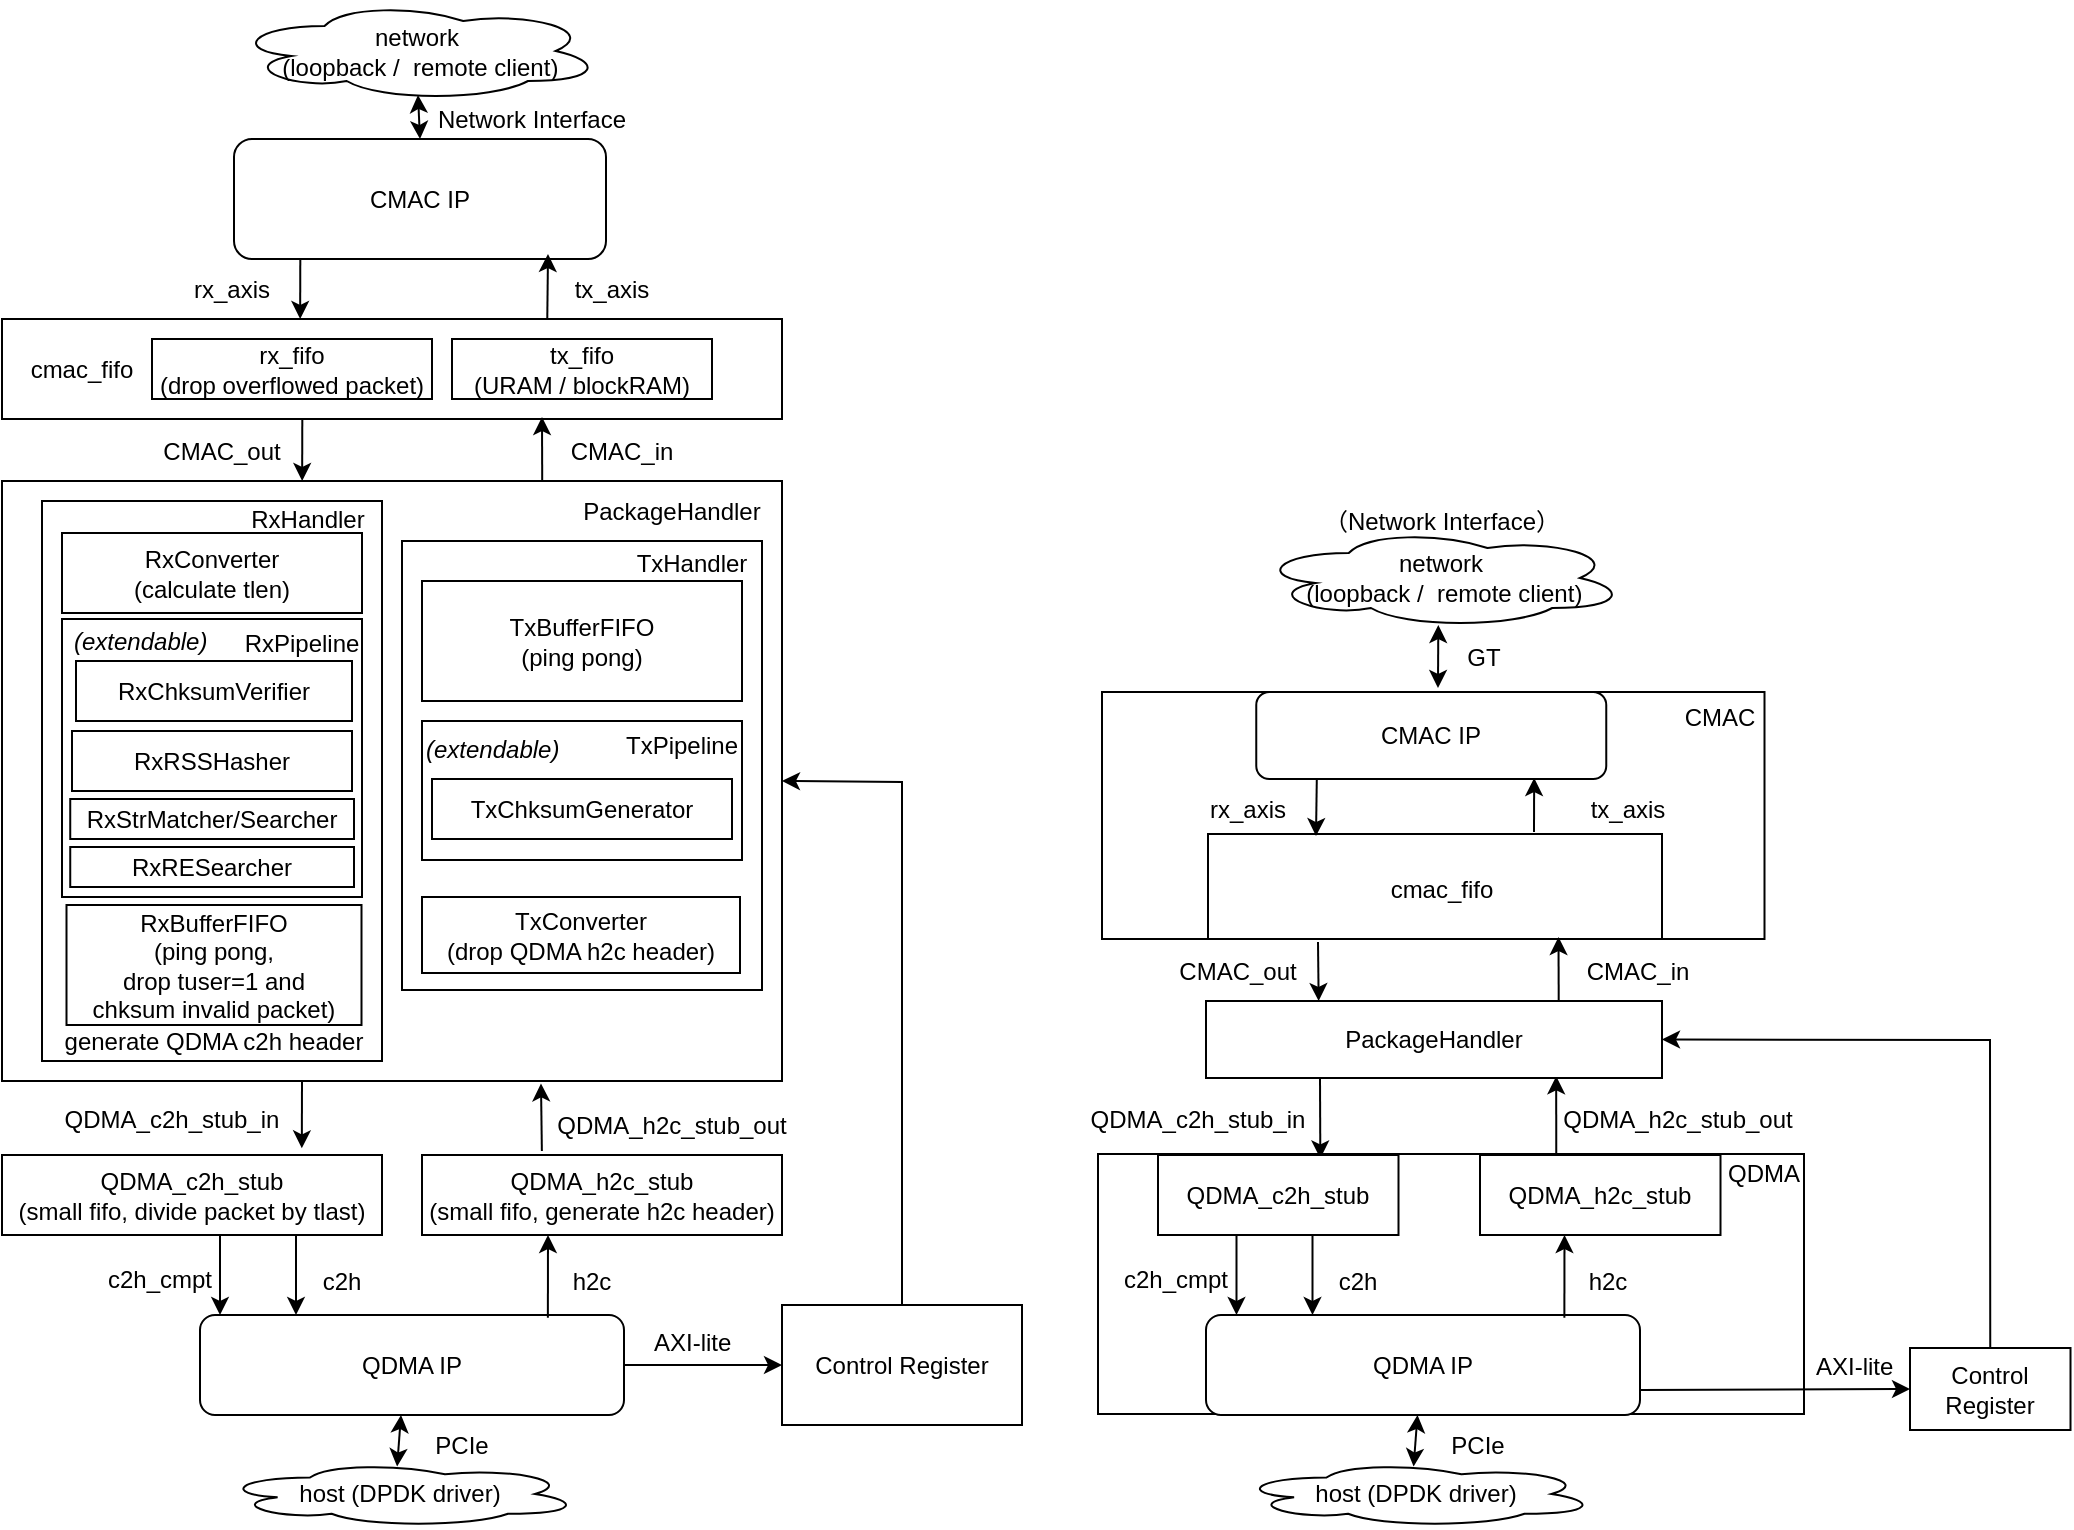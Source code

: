 <mxfile version="20.8.16" type="device"><diagram name="Page-1" id="10a91c8b-09ff-31b1-d368-03940ed4cc9e"><mxGraphModel dx="1384" dy="687" grid="0" gridSize="10" guides="1" tooltips="1" connect="1" arrows="1" fold="1" page="1" pageScale="1" pageWidth="1100" pageHeight="850" background="none" math="0" shadow="0"><root><mxCell id="0"/><mxCell id="1" parent="0"/><mxCell id="eILu4V1nnbKO1xwZE_4A-2" value="" style="rounded=0;whiteSpace=wrap;html=1;" vertex="1" parent="1"><mxGeometry x="588" y="612" width="353" height="130" as="geometry"/></mxCell><mxCell id="eILu4V1nnbKO1xwZE_4A-1" value="" style="rounded=0;whiteSpace=wrap;html=1;" vertex="1" parent="1"><mxGeometry x="590" y="381" width="331.25" height="123.5" as="geometry"/></mxCell><mxCell id="dtHkfrIz9JBEb75OTLEA-1" value="" style="rounded=0;whiteSpace=wrap;html=1;" parent="1" vertex="1"><mxGeometry x="40" y="275.5" width="390" height="300" as="geometry"/></mxCell><mxCell id="dtHkfrIz9JBEb75OTLEA-2" value="CMAC IP" style="rounded=1;whiteSpace=wrap;html=1;" parent="1" vertex="1"><mxGeometry x="156" y="104.5" width="186" height="60" as="geometry"/></mxCell><mxCell id="dtHkfrIz9JBEb75OTLEA-3" value="QDMA IP" style="rounded=1;whiteSpace=wrap;html=1;" parent="1" vertex="1"><mxGeometry x="139" y="692.5" width="212" height="50" as="geometry"/></mxCell><mxCell id="dtHkfrIz9JBEb75OTLEA-4" value="" style="endArrow=classic;html=1;rounded=0;exitX=0.699;exitY=0.04;exitDx=0;exitDy=0;exitPerimeter=0;" parent="1" source="nodOTidszILw2i9T6_AP-1" edge="1"><mxGeometry width="50" height="50" relative="1" as="geometry"><mxPoint x="313" y="274.5" as="sourcePoint"/><mxPoint x="313" y="162" as="targetPoint"/><Array as="points"/></mxGeometry></mxCell><mxCell id="dtHkfrIz9JBEb75OTLEA-7" value="" style="endArrow=classic;html=1;rounded=0;entryX=0.789;entryY=-0.083;entryDx=0;entryDy=0;entryPerimeter=0;" parent="1" target="nodOTidszILw2i9T6_AP-10" edge="1"><mxGeometry width="50" height="50" relative="1" as="geometry"><mxPoint x="190" y="575.5" as="sourcePoint"/><mxPoint x="188" y="565.5" as="targetPoint"/></mxGeometry></mxCell><mxCell id="dtHkfrIz9JBEb75OTLEA-8" value="" style="endArrow=classic;html=1;rounded=0;exitX=0.333;exitY=-0.05;exitDx=0;exitDy=0;exitPerimeter=0;entryX=0.691;entryY=1.004;entryDx=0;entryDy=0;entryPerimeter=0;" parent="1" source="nodOTidszILw2i9T6_AP-11" target="dtHkfrIz9JBEb75OTLEA-1" edge="1"><mxGeometry width="50" height="50" relative="1" as="geometry"><mxPoint x="313" y="565.5" as="sourcePoint"/><mxPoint x="313" y="525.5" as="targetPoint"/></mxGeometry></mxCell><mxCell id="dtHkfrIz9JBEb75OTLEA-9" value="CMAC_in" style="text;html=1;strokeColor=none;fillColor=none;align=center;verticalAlign=middle;whiteSpace=wrap;rounded=0;" parent="1" vertex="1"><mxGeometry x="320" y="245.5" width="60" height="30" as="geometry"/></mxCell><mxCell id="dtHkfrIz9JBEb75OTLEA-10" value="CMAC_out" style="text;html=1;strokeColor=none;fillColor=none;align=center;verticalAlign=middle;whiteSpace=wrap;rounded=0;" parent="1" vertex="1"><mxGeometry x="120" y="245.5" width="60" height="30" as="geometry"/></mxCell><mxCell id="dtHkfrIz9JBEb75OTLEA-11" value="QDMA_c2h_stub_in" style="text;html=1;strokeColor=none;fillColor=none;align=center;verticalAlign=middle;whiteSpace=wrap;rounded=0;" parent="1" vertex="1"><mxGeometry x="70" y="579.5" width="110" height="30" as="geometry"/></mxCell><mxCell id="dtHkfrIz9JBEb75OTLEA-12" value="QDMA_h2c_stub_out" style="text;html=1;strokeColor=none;fillColor=none;align=center;verticalAlign=middle;whiteSpace=wrap;rounded=0;" parent="1" vertex="1"><mxGeometry x="315" y="582.5" width="120" height="30" as="geometry"/></mxCell><mxCell id="dtHkfrIz9JBEb75OTLEA-13" value="" style="endArrow=classic;html=1;rounded=0;exitX=0.385;exitY=1;exitDx=0;exitDy=0;entryX=0.649;entryY=-0.003;entryDx=0;entryDy=0;entryPerimeter=0;exitPerimeter=0;" parent="1" source="nodOTidszILw2i9T6_AP-1" edge="1"><mxGeometry width="50" height="50" relative="1" as="geometry"><mxPoint x="190" y="226.25" as="sourcePoint"/><mxPoint x="190.08" y="275.5" as="targetPoint"/></mxGeometry></mxCell><mxCell id="dtHkfrIz9JBEb75OTLEA-14" value="PackageHandler" style="text;html=1;strokeColor=none;fillColor=none;align=center;verticalAlign=middle;whiteSpace=wrap;rounded=0;" parent="1" vertex="1"><mxGeometry x="295" y="275.5" width="160" height="30" as="geometry"/></mxCell><mxCell id="dtHkfrIz9JBEb75OTLEA-15" value="" style="rounded=0;whiteSpace=wrap;html=1;" parent="1" vertex="1"><mxGeometry x="60" y="285.5" width="170" height="280" as="geometry"/></mxCell><mxCell id="dtHkfrIz9JBEb75OTLEA-16" value="" style="rounded=0;whiteSpace=wrap;html=1;" parent="1" vertex="1"><mxGeometry x="240" y="305.5" width="180" height="224.5" as="geometry"/></mxCell><mxCell id="dtHkfrIz9JBEb75OTLEA-17" value="RxHandler" style="text;html=1;strokeColor=none;fillColor=none;align=center;verticalAlign=middle;whiteSpace=wrap;rounded=0;" parent="1" vertex="1"><mxGeometry x="163" y="279.5" width="60" height="30" as="geometry"/></mxCell><mxCell id="dtHkfrIz9JBEb75OTLEA-18" value="TxHandler" style="text;html=1;strokeColor=none;fillColor=none;align=center;verticalAlign=middle;whiteSpace=wrap;rounded=0;" parent="1" vertex="1"><mxGeometry x="355" y="301.5" width="60" height="30" as="geometry"/></mxCell><mxCell id="dtHkfrIz9JBEb75OTLEA-19" value="RxBufferFIFO&lt;br&gt;(ping pong,&lt;br&gt;drop tuser=1 and &lt;br&gt;chksum invalid packet)" style="rounded=0;whiteSpace=wrap;html=1;" parent="1" vertex="1"><mxGeometry x="72.25" y="487.5" width="147.5" height="60" as="geometry"/></mxCell><mxCell id="dtHkfrIz9JBEb75OTLEA-20" value="TxBufferFIFO&lt;br&gt;(ping pong)" style="rounded=0;whiteSpace=wrap;html=1;" parent="1" vertex="1"><mxGeometry x="250" y="325.5" width="160" height="60" as="geometry"/></mxCell><mxCell id="dtHkfrIz9JBEb75OTLEA-22" value="generate QDMA c2h header" style="text;html=1;strokeColor=none;fillColor=none;align=center;verticalAlign=middle;whiteSpace=wrap;rounded=0;" parent="1" vertex="1"><mxGeometry x="69.25" y="545.5" width="153.75" height="20" as="geometry"/></mxCell><mxCell id="nodOTidszILw2i9T6_AP-1" value="" style="rounded=0;whiteSpace=wrap;html=1;" parent="1" vertex="1"><mxGeometry x="40" y="194.5" width="390" height="50" as="geometry"/></mxCell><mxCell id="nodOTidszILw2i9T6_AP-2" value="" style="endArrow=classic;html=1;rounded=0;entryX=0.75;entryY=1;entryDx=0;entryDy=0;exitX=0.699;exitY=0.04;exitDx=0;exitDy=0;exitPerimeter=0;" parent="1" edge="1"><mxGeometry width="50" height="50" relative="1" as="geometry"><mxPoint x="310.11" y="275.5" as="sourcePoint"/><mxPoint x="310" y="243.5" as="targetPoint"/><Array as="points"/></mxGeometry></mxCell><mxCell id="nodOTidszILw2i9T6_AP-3" value="" style="endArrow=classic;html=1;rounded=0;exitX=0.385;exitY=1;exitDx=0;exitDy=0;entryX=0.649;entryY=-0.003;entryDx=0;entryDy=0;entryPerimeter=0;exitPerimeter=0;" parent="1" edge="1"><mxGeometry width="50" height="50" relative="1" as="geometry"><mxPoint x="189.15" y="164.5" as="sourcePoint"/><mxPoint x="189.08" y="194.5" as="targetPoint"/></mxGeometry></mxCell><mxCell id="nodOTidszILw2i9T6_AP-4" value="rx_axis" style="text;html=1;strokeColor=none;fillColor=none;align=center;verticalAlign=middle;whiteSpace=wrap;rounded=0;" parent="1" vertex="1"><mxGeometry x="125" y="164.5" width="60" height="30" as="geometry"/></mxCell><mxCell id="nodOTidszILw2i9T6_AP-5" value="tx_axis" style="text;html=1;strokeColor=none;fillColor=none;align=center;verticalAlign=middle;whiteSpace=wrap;rounded=0;" parent="1" vertex="1"><mxGeometry x="315" y="164.5" width="60" height="30" as="geometry"/></mxCell><mxCell id="nodOTidszILw2i9T6_AP-7" value="tx_fifo &lt;br&gt;(URAM / blockRAM)" style="rounded=0;whiteSpace=wrap;html=1;" parent="1" vertex="1"><mxGeometry x="265" y="204.5" width="130" height="30" as="geometry"/></mxCell><mxCell id="nodOTidszILw2i9T6_AP-8" value="rx_fifo&lt;br&gt;(drop overflowed packet)" style="rounded=0;whiteSpace=wrap;html=1;" parent="1" vertex="1"><mxGeometry x="115" y="204.5" width="140" height="30" as="geometry"/></mxCell><mxCell id="nodOTidszILw2i9T6_AP-9" value="cmac_fifo" style="text;html=1;strokeColor=none;fillColor=none;align=center;verticalAlign=middle;whiteSpace=wrap;rounded=0;" parent="1" vertex="1"><mxGeometry x="50" y="204.5" width="60" height="30" as="geometry"/></mxCell><mxCell id="nodOTidszILw2i9T6_AP-10" value="QDMA_c2h_stub&lt;br&gt;(small fifo, divide packet by tlast)" style="rounded=0;whiteSpace=wrap;html=1;" parent="1" vertex="1"><mxGeometry x="40" y="612.5" width="190" height="40" as="geometry"/></mxCell><mxCell id="nodOTidszILw2i9T6_AP-11" value="QDMA_h2c_stub&lt;br&gt;(small fifo, generate h2c header)" style="rounded=0;whiteSpace=wrap;html=1;" parent="1" vertex="1"><mxGeometry x="250" y="612.5" width="180" height="40" as="geometry"/></mxCell><mxCell id="nodOTidszILw2i9T6_AP-12" value="" style="endArrow=classic;html=1;rounded=0;exitX=0.581;exitY=1;exitDx=0;exitDy=0;exitPerimeter=0;" parent="1" edge="1"><mxGeometry width="50" height="50" relative="1" as="geometry"><mxPoint x="187.005" y="652.5" as="sourcePoint"/><mxPoint x="187" y="692.5" as="targetPoint"/></mxGeometry></mxCell><mxCell id="nodOTidszILw2i9T6_AP-13" value="" style="endArrow=classic;html=1;rounded=0;exitX=0.274;exitY=0.027;exitDx=0;exitDy=0;exitPerimeter=0;" parent="1" edge="1"><mxGeometry width="50" height="50" relative="1" as="geometry"><mxPoint x="312.94" y="693.85" as="sourcePoint"/><mxPoint x="313" y="652.5" as="targetPoint"/></mxGeometry></mxCell><mxCell id="nodOTidszILw2i9T6_AP-14" value="" style="endArrow=classic;html=1;rounded=0;exitX=0.581;exitY=1;exitDx=0;exitDy=0;exitPerimeter=0;" parent="1" edge="1"><mxGeometry width="50" height="50" relative="1" as="geometry"><mxPoint x="149.005" y="652.5" as="sourcePoint"/><mxPoint x="149" y="692.5" as="targetPoint"/></mxGeometry></mxCell><mxCell id="nodOTidszILw2i9T6_AP-15" value="h2c" style="text;html=1;strokeColor=none;fillColor=none;align=center;verticalAlign=middle;whiteSpace=wrap;rounded=0;" parent="1" vertex="1"><mxGeometry x="305" y="660.5" width="60" height="30" as="geometry"/></mxCell><mxCell id="nodOTidszILw2i9T6_AP-16" value="c2h" style="text;html=1;strokeColor=none;fillColor=none;align=center;verticalAlign=middle;whiteSpace=wrap;rounded=0;" parent="1" vertex="1"><mxGeometry x="180" y="660.5" width="60" height="30" as="geometry"/></mxCell><mxCell id="nodOTidszILw2i9T6_AP-17" value="c2h_cmpt" style="text;html=1;strokeColor=none;fillColor=none;align=center;verticalAlign=middle;whiteSpace=wrap;rounded=0;" parent="1" vertex="1"><mxGeometry x="89" y="659.5" width="60" height="30" as="geometry"/></mxCell><mxCell id="nodOTidszILw2i9T6_AP-18" value="" style="endArrow=classic;startArrow=classic;html=1;rounded=0;exitX=0.5;exitY=0;exitDx=0;exitDy=0;entryX=0.475;entryY=0.95;entryDx=0;entryDy=0;entryPerimeter=0;" parent="1" source="dtHkfrIz9JBEb75OTLEA-2" edge="1"><mxGeometry width="50" height="50" relative="1" as="geometry"><mxPoint x="220" y="104.5" as="sourcePoint"/><mxPoint x="248" y="82.5" as="targetPoint"/></mxGeometry></mxCell><mxCell id="nodOTidszILw2i9T6_AP-19" value="network&lt;br&gt;&amp;nbsp;(loopback /&amp;nbsp; remote client)" style="ellipse;shape=cloud;whiteSpace=wrap;html=1;" parent="1" vertex="1"><mxGeometry x="155" y="35.5" width="185" height="50" as="geometry"/></mxCell><mxCell id="nodOTidszILw2i9T6_AP-20" value="host (DPDK driver)" style="ellipse;shape=cloud;whiteSpace=wrap;html=1;" parent="1" vertex="1"><mxGeometry x="149" y="765.5" width="180" height="33" as="geometry"/></mxCell><mxCell id="nodOTidszILw2i9T6_AP-21" value="" style="endArrow=classic;startArrow=classic;html=1;rounded=0;exitX=0.492;exitY=0.083;exitDx=0;exitDy=0;exitPerimeter=0;" parent="1" source="nodOTidszILw2i9T6_AP-20" edge="1"><mxGeometry width="50" height="50" relative="1" as="geometry"><mxPoint x="240" y="762.5" as="sourcePoint"/><mxPoint x="239.5" y="742.5" as="targetPoint"/></mxGeometry></mxCell><mxCell id="Yl5fisW4BCtIjIbpK4oJ-1" value="" style="rounded=0;whiteSpace=wrap;html=1;" parent="1" vertex="1"><mxGeometry x="70" y="344.5" width="150" height="139" as="geometry"/></mxCell><mxCell id="Yl5fisW4BCtIjIbpK4oJ-4" value="RxConverter&lt;br&gt;(calculate tlen)" style="rounded=0;whiteSpace=wrap;html=1;" parent="1" vertex="1"><mxGeometry x="70" y="301.5" width="150" height="40" as="geometry"/></mxCell><mxCell id="Yl5fisW4BCtIjIbpK4oJ-6" value="" style="rounded=0;whiteSpace=wrap;html=1;" parent="1" vertex="1"><mxGeometry x="250" y="395.5" width="160" height="69.5" as="geometry"/></mxCell><mxCell id="Yl5fisW4BCtIjIbpK4oJ-7" value="RxPipeline" style="text;html=1;strokeColor=none;fillColor=none;align=center;verticalAlign=middle;whiteSpace=wrap;rounded=0;" parent="1" vertex="1"><mxGeometry x="160" y="341.5" width="60" height="30" as="geometry"/></mxCell><mxCell id="Yl5fisW4BCtIjIbpK4oJ-8" value="TxPipeline" style="text;html=1;strokeColor=none;fillColor=none;align=center;verticalAlign=middle;whiteSpace=wrap;rounded=0;" parent="1" vertex="1"><mxGeometry x="350" y="393" width="60" height="30" as="geometry"/></mxCell><mxCell id="Yl5fisW4BCtIjIbpK4oJ-9" value="TxChksumGenerator" style="rounded=0;whiteSpace=wrap;html=1;" parent="1" vertex="1"><mxGeometry x="255" y="424.5" width="150" height="30" as="geometry"/></mxCell><mxCell id="Yl5fisW4BCtIjIbpK4oJ-10" value="RxChksumVerifier" style="rounded=0;whiteSpace=wrap;html=1;" parent="1" vertex="1"><mxGeometry x="77" y="365.5" width="138" height="30" as="geometry"/></mxCell><mxCell id="e9LWyvwaafT9kk6aTbq7-3" value="RxRSSHasher" style="rounded=0;whiteSpace=wrap;html=1;" parent="1" vertex="1"><mxGeometry x="75" y="400.5" width="140" height="30" as="geometry"/></mxCell><mxCell id="e9LWyvwaafT9kk6aTbq7-4" value="RxStrMatcher/Searcher" style="rounded=0;whiteSpace=wrap;html=1;" parent="1" vertex="1"><mxGeometry x="74.12" y="434.5" width="141.88" height="20" as="geometry"/></mxCell><mxCell id="7v4iVqrt_Hp3tBjC9E_--1" value="PCIe" style="text;html=1;strokeColor=none;fillColor=none;align=center;verticalAlign=middle;whiteSpace=wrap;rounded=0;" parent="1" vertex="1"><mxGeometry x="240" y="742.5" width="60" height="30" as="geometry"/></mxCell><mxCell id="7v4iVqrt_Hp3tBjC9E_--2" value="Network Interface" style="text;html=1;strokeColor=none;fillColor=none;align=center;verticalAlign=middle;whiteSpace=wrap;rounded=0;" parent="1" vertex="1"><mxGeometry x="255" y="85.5" width="100" height="19" as="geometry"/></mxCell><mxCell id="7v4iVqrt_Hp3tBjC9E_--4" value="&lt;i&gt;(extendable)&lt;/i&gt;" style="text;whiteSpace=wrap;html=1;" parent="1" vertex="1"><mxGeometry x="74" y="341.5" width="90" height="40" as="geometry"/></mxCell><mxCell id="7v4iVqrt_Hp3tBjC9E_--5" value="&lt;i&gt;(extendable)&lt;/i&gt;" style="text;whiteSpace=wrap;html=1;" parent="1" vertex="1"><mxGeometry x="250" y="395.5" width="90" height="40" as="geometry"/></mxCell><mxCell id="7gj6JPWr_WwUFzm6i9zG-2" value="RxRESearcher" style="rounded=0;whiteSpace=wrap;html=1;" parent="1" vertex="1"><mxGeometry x="74.12" y="458.5" width="141.88" height="20" as="geometry"/></mxCell><mxCell id="UGwXfTx-VLXLDFy2t6I--2" value="CMAC IP" style="rounded=1;whiteSpace=wrap;html=1;" parent="1" vertex="1"><mxGeometry x="667.13" y="381" width="175" height="43.5" as="geometry"/></mxCell><mxCell id="UGwXfTx-VLXLDFy2t6I--3" value="QDMA IP" style="rounded=1;whiteSpace=wrap;html=1;" parent="1" vertex="1"><mxGeometry x="642" y="692.5" width="217" height="50" as="geometry"/></mxCell><mxCell id="UGwXfTx-VLXLDFy2t6I--4" value="" style="endArrow=classic;html=1;rounded=0;entryX=0.794;entryY=0.989;entryDx=0;entryDy=0;entryPerimeter=0;" parent="1" target="UGwXfTx-VLXLDFy2t6I--2" edge="1"><mxGeometry width="50" height="50" relative="1" as="geometry"><mxPoint x="806" y="451" as="sourcePoint"/><mxPoint x="508.25" y="514.5" as="targetPoint"/><Array as="points"/></mxGeometry></mxCell><mxCell id="UGwXfTx-VLXLDFy2t6I--5" value="" style="endArrow=classic;html=1;rounded=0;exitX=0.25;exitY=1;exitDx=0;exitDy=0;entryX=0.675;entryY=0.043;entryDx=0;entryDy=0;entryPerimeter=0;" parent="1" source="UGwXfTx-VLXLDFy2t6I--54" target="UGwXfTx-VLXLDFy2t6I--26" edge="1"><mxGeometry width="50" height="50" relative="1" as="geometry"><mxPoint x="698.25" y="575.5" as="sourcePoint"/><mxPoint x="698" y="610" as="targetPoint"/></mxGeometry></mxCell><mxCell id="UGwXfTx-VLXLDFy2t6I--6" value="" style="endArrow=classic;html=1;rounded=0;entryX=0.768;entryY=0.978;entryDx=0;entryDy=0;entryPerimeter=0;exitX=0.317;exitY=0.003;exitDx=0;exitDy=0;exitPerimeter=0;" parent="1" source="UGwXfTx-VLXLDFy2t6I--27" target="UGwXfTx-VLXLDFy2t6I--54" edge="1"><mxGeometry width="50" height="50" relative="1" as="geometry"><mxPoint x="819" y="612" as="sourcePoint"/><mxPoint x="817.74" y="576.7" as="targetPoint"/></mxGeometry></mxCell><mxCell id="UGwXfTx-VLXLDFy2t6I--7" value="CMAC_in" style="text;html=1;strokeColor=none;fillColor=none;align=center;verticalAlign=middle;whiteSpace=wrap;rounded=0;" parent="1" vertex="1"><mxGeometry x="828.25" y="505.5" width="60" height="30" as="geometry"/></mxCell><mxCell id="UGwXfTx-VLXLDFy2t6I--8" value="CMAC_out" style="text;html=1;strokeColor=none;fillColor=none;align=center;verticalAlign=middle;whiteSpace=wrap;rounded=0;" parent="1" vertex="1"><mxGeometry x="628.25" y="505.5" width="60" height="30" as="geometry"/></mxCell><mxCell id="UGwXfTx-VLXLDFy2t6I--9" value="QDMA_c2h_stub_in" style="text;html=1;strokeColor=none;fillColor=none;align=center;verticalAlign=middle;whiteSpace=wrap;rounded=0;" parent="1" vertex="1"><mxGeometry x="583.25" y="579.5" width="110" height="30" as="geometry"/></mxCell><mxCell id="UGwXfTx-VLXLDFy2t6I--10" value="" style="endArrow=classic;html=1;rounded=0;entryX=0.649;entryY=-0.003;entryDx=0;entryDy=0;entryPerimeter=0;" parent="1" edge="1"><mxGeometry width="50" height="50" relative="1" as="geometry"><mxPoint x="698" y="506" as="sourcePoint"/><mxPoint x="698.33" y="535.5" as="targetPoint"/></mxGeometry></mxCell><mxCell id="UGwXfTx-VLXLDFy2t6I--18" value="" style="rounded=0;whiteSpace=wrap;html=1;" parent="1" vertex="1"><mxGeometry x="643" y="452" width="227" height="52.5" as="geometry"/></mxCell><mxCell id="UGwXfTx-VLXLDFy2t6I--19" value="" style="endArrow=classic;html=1;rounded=0;entryX=0.75;entryY=1;entryDx=0;entryDy=0;exitX=0.699;exitY=0.04;exitDx=0;exitDy=0;exitPerimeter=0;" parent="1" edge="1"><mxGeometry width="50" height="50" relative="1" as="geometry"><mxPoint x="818.36" y="535.5" as="sourcePoint"/><mxPoint x="818.25" y="503.5" as="targetPoint"/><Array as="points"/></mxGeometry></mxCell><mxCell id="UGwXfTx-VLXLDFy2t6I--20" value="" style="endArrow=classic;html=1;rounded=0;exitX=0.385;exitY=1;exitDx=0;exitDy=0;exitPerimeter=0;" parent="1" edge="1"><mxGeometry width="50" height="50" relative="1" as="geometry"><mxPoint x="697.4" y="424.5" as="sourcePoint"/><mxPoint x="697" y="453" as="targetPoint"/></mxGeometry></mxCell><mxCell id="UGwXfTx-VLXLDFy2t6I--21" value="rx_axis" style="text;html=1;strokeColor=none;fillColor=none;align=center;verticalAlign=middle;whiteSpace=wrap;rounded=0;" parent="1" vertex="1"><mxGeometry x="633.25" y="424.5" width="60" height="30" as="geometry"/></mxCell><mxCell id="UGwXfTx-VLXLDFy2t6I--22" value="tx_axis" style="text;html=1;strokeColor=none;fillColor=none;align=center;verticalAlign=middle;whiteSpace=wrap;rounded=0;" parent="1" vertex="1"><mxGeometry x="823.25" y="424.5" width="60" height="30" as="geometry"/></mxCell><mxCell id="UGwXfTx-VLXLDFy2t6I--25" value="cmac_fifo" style="text;html=1;strokeColor=none;fillColor=none;align=center;verticalAlign=middle;whiteSpace=wrap;rounded=0;" parent="1" vertex="1"><mxGeometry x="730.13" y="465" width="60" height="30" as="geometry"/></mxCell><mxCell id="UGwXfTx-VLXLDFy2t6I--26" value="QDMA_c2h_stub" style="rounded=0;whiteSpace=wrap;html=1;" parent="1" vertex="1"><mxGeometry x="618" y="612.5" width="120.25" height="40" as="geometry"/></mxCell><mxCell id="UGwXfTx-VLXLDFy2t6I--27" value="QDMA_h2c_stub" style="rounded=0;whiteSpace=wrap;html=1;" parent="1" vertex="1"><mxGeometry x="779" y="612.5" width="120.25" height="40" as="geometry"/></mxCell><mxCell id="UGwXfTx-VLXLDFy2t6I--28" value="" style="endArrow=classic;html=1;rounded=0;exitX=0.581;exitY=1;exitDx=0;exitDy=0;exitPerimeter=0;" parent="1" edge="1"><mxGeometry width="50" height="50" relative="1" as="geometry"><mxPoint x="695.255" y="652.5" as="sourcePoint"/><mxPoint x="695.25" y="692.5" as="targetPoint"/></mxGeometry></mxCell><mxCell id="UGwXfTx-VLXLDFy2t6I--29" value="" style="endArrow=classic;html=1;rounded=0;exitX=0.274;exitY=0.027;exitDx=0;exitDy=0;exitPerimeter=0;" parent="1" edge="1"><mxGeometry width="50" height="50" relative="1" as="geometry"><mxPoint x="821.19" y="693.85" as="sourcePoint"/><mxPoint x="821.25" y="652.5" as="targetPoint"/></mxGeometry></mxCell><mxCell id="UGwXfTx-VLXLDFy2t6I--30" value="" style="endArrow=classic;html=1;rounded=0;exitX=0.581;exitY=1;exitDx=0;exitDy=0;exitPerimeter=0;" parent="1" edge="1"><mxGeometry width="50" height="50" relative="1" as="geometry"><mxPoint x="657.255" y="652.5" as="sourcePoint"/><mxPoint x="657.25" y="692.5" as="targetPoint"/></mxGeometry></mxCell><mxCell id="UGwXfTx-VLXLDFy2t6I--31" value="h2c" style="text;html=1;strokeColor=none;fillColor=none;align=center;verticalAlign=middle;whiteSpace=wrap;rounded=0;" parent="1" vertex="1"><mxGeometry x="813.25" y="660.5" width="60" height="30" as="geometry"/></mxCell><mxCell id="UGwXfTx-VLXLDFy2t6I--32" value="c2h" style="text;html=1;strokeColor=none;fillColor=none;align=center;verticalAlign=middle;whiteSpace=wrap;rounded=0;" parent="1" vertex="1"><mxGeometry x="688.25" y="660.5" width="60" height="30" as="geometry"/></mxCell><mxCell id="UGwXfTx-VLXLDFy2t6I--33" value="c2h_cmpt" style="text;html=1;strokeColor=none;fillColor=none;align=center;verticalAlign=middle;whiteSpace=wrap;rounded=0;" parent="1" vertex="1"><mxGeometry x="597.25" y="659.5" width="60" height="30" as="geometry"/></mxCell><mxCell id="UGwXfTx-VLXLDFy2t6I--34" value="" style="endArrow=classic;startArrow=classic;html=1;rounded=0;entryX=0.492;entryY=0.97;entryDx=0;entryDy=0;entryPerimeter=0;" parent="1" target="UGwXfTx-VLXLDFy2t6I--35" edge="1"><mxGeometry width="50" height="50" relative="1" as="geometry"><mxPoint x="758" y="379" as="sourcePoint"/><mxPoint x="756.25" y="342.5" as="targetPoint"/></mxGeometry></mxCell><mxCell id="UGwXfTx-VLXLDFy2t6I--35" value="network&lt;br&gt;&amp;nbsp;(loopback /&amp;nbsp; remote client)" style="ellipse;shape=cloud;whiteSpace=wrap;html=1;" parent="1" vertex="1"><mxGeometry x="667.13" y="299" width="185" height="50" as="geometry"/></mxCell><mxCell id="UGwXfTx-VLXLDFy2t6I--36" value="host (DPDK driver)" style="ellipse;shape=cloud;whiteSpace=wrap;html=1;" parent="1" vertex="1"><mxGeometry x="657.25" y="765.5" width="180" height="33" as="geometry"/></mxCell><mxCell id="UGwXfTx-VLXLDFy2t6I--37" value="" style="endArrow=classic;startArrow=classic;html=1;rounded=0;exitX=0.492;exitY=0.083;exitDx=0;exitDy=0;exitPerimeter=0;" parent="1" source="UGwXfTx-VLXLDFy2t6I--36" edge="1"><mxGeometry width="50" height="50" relative="1" as="geometry"><mxPoint x="748.25" y="762.5" as="sourcePoint"/><mxPoint x="747.75" y="742.5" as="targetPoint"/></mxGeometry></mxCell><mxCell id="UGwXfTx-VLXLDFy2t6I--48" value="PCIe" style="text;html=1;strokeColor=none;fillColor=none;align=center;verticalAlign=middle;whiteSpace=wrap;rounded=0;" parent="1" vertex="1"><mxGeometry x="748.25" y="742.5" width="60" height="30" as="geometry"/></mxCell><mxCell id="UGwXfTx-VLXLDFy2t6I--49" value="（Network Interface）" style="text;html=1;strokeColor=none;fillColor=none;align=center;verticalAlign=middle;whiteSpace=wrap;rounded=0;" parent="1" vertex="1"><mxGeometry x="693.25" y="286.5" width="133.75" height="19" as="geometry"/></mxCell><mxCell id="UGwXfTx-VLXLDFy2t6I--53" value="QDMA_h2c_stub_out" style="text;html=1;strokeColor=none;fillColor=none;align=center;verticalAlign=middle;whiteSpace=wrap;rounded=0;" parent="1" vertex="1"><mxGeometry x="818.25" y="579.5" width="120" height="30" as="geometry"/></mxCell><mxCell id="UGwXfTx-VLXLDFy2t6I--54" value="PackageHandler" style="rounded=0;whiteSpace=wrap;html=1;" parent="1" vertex="1"><mxGeometry x="642" y="535.5" width="228" height="38.5" as="geometry"/></mxCell><mxCell id="UGwXfTx-VLXLDFy2t6I--55" value="Control Register" style="rounded=0;whiteSpace=wrap;html=1;" parent="1" vertex="1"><mxGeometry x="430" y="687.5" width="120" height="60" as="geometry"/></mxCell><mxCell id="UGwXfTx-VLXLDFy2t6I--56" value="" style="endArrow=classic;html=1;rounded=0;exitX=1;exitY=0.5;exitDx=0;exitDy=0;entryX=0;entryY=0.5;entryDx=0;entryDy=0;" parent="1" source="dtHkfrIz9JBEb75OTLEA-3" target="UGwXfTx-VLXLDFy2t6I--55" edge="1"><mxGeometry width="50" height="50" relative="1" as="geometry"><mxPoint x="470" y="510" as="sourcePoint"/><mxPoint x="520" y="460" as="targetPoint"/></mxGeometry></mxCell><mxCell id="UGwXfTx-VLXLDFy2t6I--57" value="" style="endArrow=classic;html=1;rounded=0;exitX=0.5;exitY=0;exitDx=0;exitDy=0;entryX=1;entryY=0.5;entryDx=0;entryDy=0;" parent="1" source="UGwXfTx-VLXLDFy2t6I--55" target="dtHkfrIz9JBEb75OTLEA-1" edge="1"><mxGeometry width="50" height="50" relative="1" as="geometry"><mxPoint x="470" y="510" as="sourcePoint"/><mxPoint x="490" y="470" as="targetPoint"/><Array as="points"><mxPoint x="490" y="426"/></Array></mxGeometry></mxCell><mxCell id="UGwXfTx-VLXLDFy2t6I--58" value="AXI-lite" style="text;strokeColor=none;fillColor=none;align=left;verticalAlign=middle;spacingLeft=4;spacingRight=4;overflow=hidden;points=[[0,0.5],[1,0.5]];portConstraint=eastwest;rotatable=0;" parent="1" vertex="1"><mxGeometry x="360" y="690.5" width="80" height="30" as="geometry"/></mxCell><mxCell id="nUHqhWJ6RqIeZ0n2EBYv-6" value="Control Register" style="rounded=0;whiteSpace=wrap;html=1;" parent="1" vertex="1"><mxGeometry x="994" y="709" width="80.25" height="41" as="geometry"/></mxCell><mxCell id="nUHqhWJ6RqIeZ0n2EBYv-7" value="" style="endArrow=classic;html=1;rounded=0;entryX=0;entryY=0.5;entryDx=0;entryDy=0;exitX=1;exitY=0.75;exitDx=0;exitDy=0;" parent="1" source="UGwXfTx-VLXLDFy2t6I--3" target="nUHqhWJ6RqIeZ0n2EBYv-6" edge="1"><mxGeometry width="50" height="50" relative="1" as="geometry"><mxPoint x="860" y="730" as="sourcePoint"/><mxPoint x="1026.75" y="460" as="targetPoint"/></mxGeometry></mxCell><mxCell id="nUHqhWJ6RqIeZ0n2EBYv-8" value="" style="endArrow=classic;html=1;rounded=0;entryX=1;entryY=0.5;entryDx=0;entryDy=0;exitX=0.5;exitY=0;exitDx=0;exitDy=0;" parent="1" target="UGwXfTx-VLXLDFy2t6I--54" edge="1" source="nUHqhWJ6RqIeZ0n2EBYv-6"><mxGeometry width="50" height="50" relative="1" as="geometry"><mxPoint x="958" y="709" as="sourcePoint"/><mxPoint x="936.75" y="425.5" as="targetPoint"/><Array as="points"><mxPoint x="1034" y="555"/></Array></mxGeometry></mxCell><mxCell id="nUHqhWJ6RqIeZ0n2EBYv-9" value="AXI-lite" style="text;strokeColor=none;fillColor=none;align=left;verticalAlign=middle;spacingLeft=4;spacingRight=4;overflow=hidden;points=[[0,0.5],[1,0.5]];portConstraint=eastwest;rotatable=0;" parent="1" vertex="1"><mxGeometry x="941" y="702.5" width="80" height="30" as="geometry"/></mxCell><mxCell id="nUHqhWJ6RqIeZ0n2EBYv-11" value="TxConverter&lt;br&gt;(drop QDMA h2c header)" style="rounded=0;whiteSpace=wrap;html=1;" parent="1" vertex="1"><mxGeometry x="250" y="483.5" width="159" height="38" as="geometry"/></mxCell><mxCell id="gpLThLcCq2bBVAY3llqx-1" value="GT" style="text;html=1;strokeColor=none;fillColor=none;align=center;verticalAlign=middle;whiteSpace=wrap;rounded=0;" parent="1" vertex="1"><mxGeometry x="751" y="349" width="60" height="30" as="geometry"/></mxCell><mxCell id="eILu4V1nnbKO1xwZE_4A-3" value="CMAC" style="text;html=1;strokeColor=none;fillColor=none;align=center;verticalAlign=middle;whiteSpace=wrap;rounded=0;" vertex="1" parent="1"><mxGeometry x="869" y="379" width="60" height="30" as="geometry"/></mxCell><mxCell id="eILu4V1nnbKO1xwZE_4A-4" value="QDMA" style="text;html=1;strokeColor=none;fillColor=none;align=center;verticalAlign=middle;whiteSpace=wrap;rounded=0;" vertex="1" parent="1"><mxGeometry x="891" y="607" width="60" height="30" as="geometry"/></mxCell></root></mxGraphModel></diagram></mxfile>